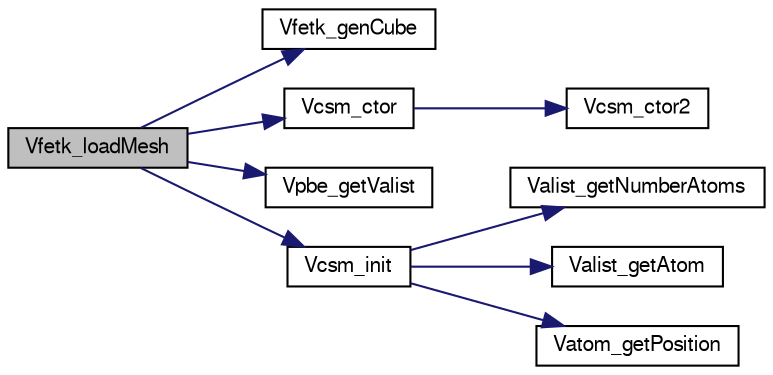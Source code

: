 digraph "Vfetk_loadMesh"
{
  edge [fontname="FreeSans",fontsize="10",labelfontname="FreeSans",labelfontsize="10"];
  node [fontname="FreeSans",fontsize="10",shape=record];
  rankdir="LR";
  Node1 [label="Vfetk_loadMesh",height=0.2,width=0.4,color="black", fillcolor="grey75", style="filled" fontcolor="black"];
  Node1 -> Node2 [color="midnightblue",fontsize="10",style="solid",fontname="FreeSans"];
  Node2 [label="Vfetk_genCube",height=0.2,width=0.4,color="black", fillcolor="white", style="filled",URL="$group___vfetk.html#ga98a5e6cad379a7cb9b71b9f4f1dd10ca",tooltip="Construct a rectangular mesh (in the current Vfetk object)"];
  Node1 -> Node3 [color="midnightblue",fontsize="10",style="solid",fontname="FreeSans"];
  Node3 [label="Vcsm_ctor",height=0.2,width=0.4,color="black", fillcolor="white", style="filled",URL="$group___vcsm.html#ga1d66725c4983189360c728b9631a8eff",tooltip="Construct Vcsm object."];
  Node3 -> Node4 [color="midnightblue",fontsize="10",style="solid",fontname="FreeSans"];
  Node4 [label="Vcsm_ctor2",height=0.2,width=0.4,color="black", fillcolor="white", style="filled",URL="$group___vcsm.html#ga2ebb21fbbab1e6289cbef4be2a1c7eee",tooltip="FORTRAN stub to construct Vcsm object."];
  Node1 -> Node5 [color="midnightblue",fontsize="10",style="solid",fontname="FreeSans"];
  Node5 [label="Vpbe_getValist",height=0.2,width=0.4,color="black", fillcolor="white", style="filled",URL="$group___vpbe.html#ga560a44fe3381a0552521c94344b64f9f",tooltip="Get atom list."];
  Node1 -> Node6 [color="midnightblue",fontsize="10",style="solid",fontname="FreeSans"];
  Node6 [label="Vcsm_init",height=0.2,width=0.4,color="black", fillcolor="white", style="filled",URL="$group___vcsm.html#ga30738e6aee65c9270cb08d8f0d3ddd79",tooltip="Initialize charge-simplex map with mesh and atom data."];
  Node6 -> Node7 [color="midnightblue",fontsize="10",style="solid",fontname="FreeSans"];
  Node7 [label="Valist_getNumberAtoms",height=0.2,width=0.4,color="black", fillcolor="white", style="filled",URL="$group___valist.html#gaff55ce9b8624255736b0ccf62030f230",tooltip="Get number of atoms in the list."];
  Node6 -> Node8 [color="midnightblue",fontsize="10",style="solid",fontname="FreeSans"];
  Node8 [label="Valist_getAtom",height=0.2,width=0.4,color="black", fillcolor="white", style="filled",URL="$group___valist.html#gaf9175f6b6d2c33ad79bd525fc9e0e043",tooltip="Get pointer to particular atom in list."];
  Node6 -> Node9 [color="midnightblue",fontsize="10",style="solid",fontname="FreeSans"];
  Node9 [label="Vatom_getPosition",height=0.2,width=0.4,color="black", fillcolor="white", style="filled",URL="$group___vatom.html#ga282b06da5d33678cab1173a6fe5bc89c",tooltip="Get atomic position."];
}
